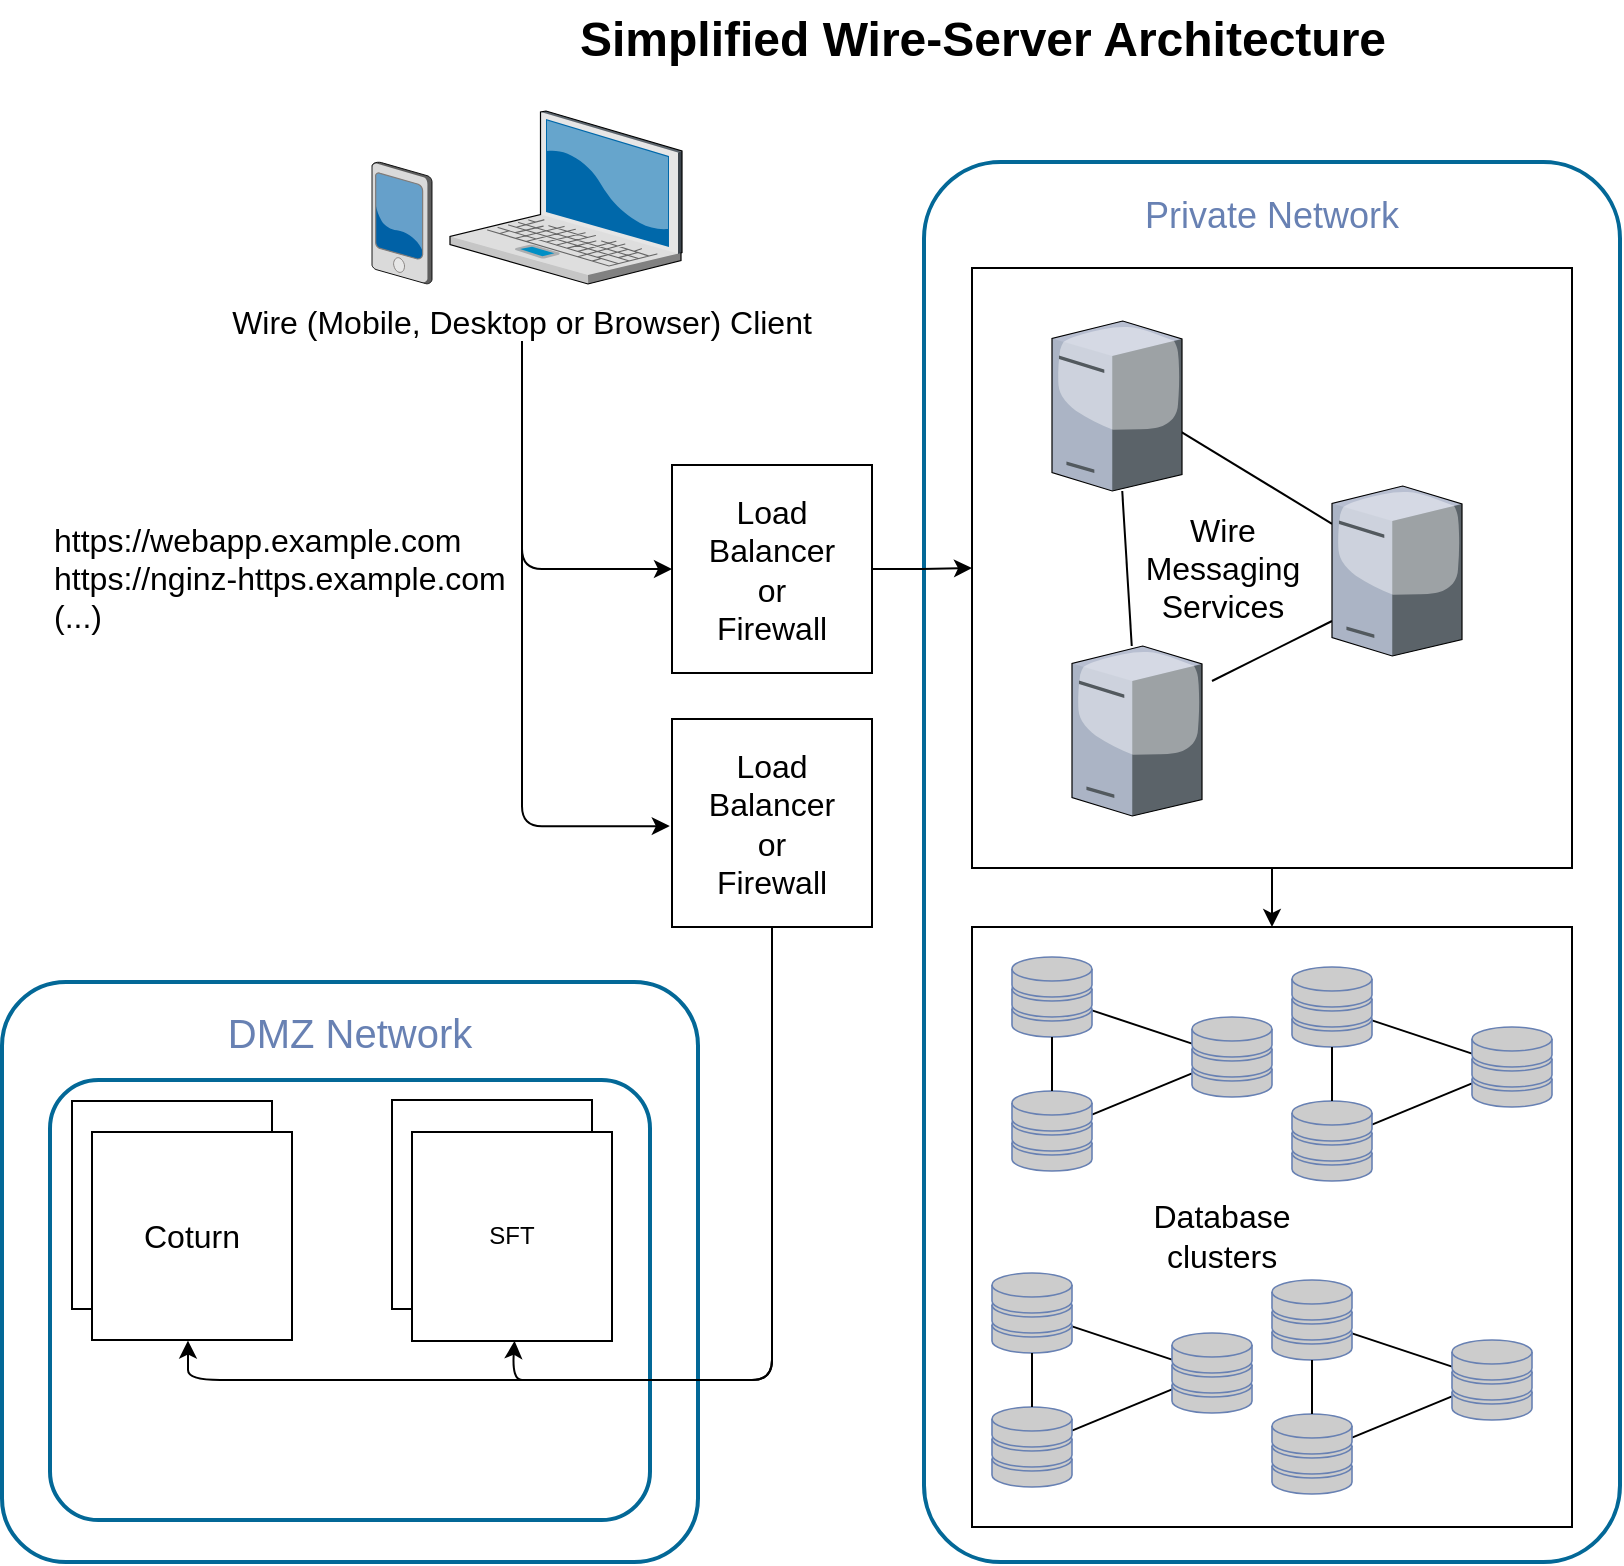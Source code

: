 <mxfile version="28.0.4">
  <diagram name="Page-1" id="e3a06f82-3646-2815-327d-82caf3d4e204">
    <mxGraphModel dx="1425" dy="806" grid="1" gridSize="10" guides="1" tooltips="1" connect="1" arrows="1" fold="1" page="1" pageScale="1.5" pageWidth="1169" pageHeight="826" background="none" math="0" shadow="0">
      <root>
        <mxCell id="0" style=";html=1;" />
        <mxCell id="1" style=";html=1;" parent="0" />
        <mxCell id="JztUD99mnlcokoezC9-C-1" value="&lt;font style=&quot;font-size: 20px;&quot; face=&quot;Helvetica&quot;&gt;DMZ Network&lt;/font&gt;" style="rounded=1;whiteSpace=wrap;html=1;shadow=0;comic=0;strokeColor=#036897;strokeWidth=2;fillColor=none;fontFamily=Verdana;fontSize=28;fontColor=#6881B3;align=center;arcSize=11;verticalAlign=top;" vertex="1" parent="1">
          <mxGeometry x="315" y="511" width="348" height="290" as="geometry" />
        </mxCell>
        <mxCell id="L6lRWaiFYsqNyg9JIEbJ-4" value="" style="whiteSpace=wrap;html=1;aspect=fixed;" parent="1" vertex="1">
          <mxGeometry x="800" y="483.5" width="300" height="300" as="geometry" />
        </mxCell>
        <mxCell id="L6lRWaiFYsqNyg9JIEbJ-16" value="" style="rounded=0;orthogonalLoop=1;jettySize=auto;html=1;endArrow=none;endFill=0;" parent="1" source="L6lRWaiFYsqNyg9JIEbJ-9" target="L6lRWaiFYsqNyg9JIEbJ-14" edge="1">
          <mxGeometry relative="1" as="geometry">
            <mxPoint x="900" y="657.071" as="sourcePoint" />
            <mxPoint x="940" y="639.929" as="targetPoint" />
          </mxGeometry>
        </mxCell>
        <mxCell id="6a7d8f32e03d9370-1" value="" style="verticalLabelPosition=bottom;aspect=fixed;html=1;verticalAlign=top;strokeColor=none;shape=mxgraph.citrix.laptop_2;fillColor=#66B2FF;gradientColor=#0066CC;fontSize=14;" parent="1" vertex="1">
          <mxGeometry x="539.0" y="75.5" width="116" height="86.5" as="geometry" />
        </mxCell>
        <mxCell id="6a7d8f32e03d9370-6" value="" style="verticalLabelPosition=bottom;aspect=fixed;html=1;verticalAlign=top;strokeColor=none;shape=mxgraph.citrix.pda;fillColor=#66B2FF;gradientColor=#0066CC;fontSize=14;" parent="1" vertex="1">
          <mxGeometry x="500.0" y="101" width="30" height="61" as="geometry" />
        </mxCell>
        <mxCell id="6a7d8f32e03d9370-62" value="Simplified Wire-Server Architecture" style="text;strokeColor=none;fillColor=none;html=1;fontSize=24;fontStyle=1;verticalAlign=middle;align=center;" parent="1" vertex="1">
          <mxGeometry x="490" y="20" width="630" height="40" as="geometry" />
        </mxCell>
        <mxCell id="L6lRWaiFYsqNyg9JIEbJ-8" value="&lt;font style=&quot;font-size: 18px&quot; face=&quot;Helvetica&quot;&gt;Private Network&lt;/font&gt;" style="rounded=1;whiteSpace=wrap;html=1;shadow=0;comic=0;strokeColor=#036897;strokeWidth=2;fillColor=none;fontFamily=Verdana;fontSize=28;fontColor=#6881B3;align=center;arcSize=11;verticalAlign=top;" parent="1" vertex="1">
          <mxGeometry x="776" y="101" width="348" height="700" as="geometry" />
        </mxCell>
        <mxCell id="L6lRWaiFYsqNyg9JIEbJ-9" value="" style="fontColor=#0066CC;verticalAlign=top;verticalLabelPosition=bottom;labelPosition=center;align=center;html=1;fillColor=#CCCCCC;strokeColor=#6881B3;gradientColor=none;gradientDirection=north;strokeWidth=2;shape=mxgraph.networks.storage;rounded=0;shadow=0;comic=0;" parent="1" vertex="1">
          <mxGeometry x="820" y="498.5" width="40" height="40" as="geometry" />
        </mxCell>
        <mxCell id="L6lRWaiFYsqNyg9JIEbJ-15" value="" style="rounded=0;orthogonalLoop=1;jettySize=auto;html=1;endArrow=none;endFill=0;" parent="1" source="L6lRWaiFYsqNyg9JIEbJ-12" target="L6lRWaiFYsqNyg9JIEbJ-14" edge="1">
          <mxGeometry relative="1" as="geometry" />
        </mxCell>
        <mxCell id="L6lRWaiFYsqNyg9JIEbJ-12" value="" style="fontColor=#0066CC;verticalAlign=top;verticalLabelPosition=bottom;labelPosition=center;align=center;html=1;fillColor=#CCCCCC;strokeColor=#6881B3;gradientColor=none;gradientDirection=north;strokeWidth=2;shape=mxgraph.networks.storage;rounded=0;shadow=0;comic=0;" parent="1" vertex="1">
          <mxGeometry x="820" y="565.5" width="40" height="40" as="geometry" />
        </mxCell>
        <mxCell id="L6lRWaiFYsqNyg9JIEbJ-14" value="" style="fontColor=#0066CC;verticalAlign=top;verticalLabelPosition=bottom;labelPosition=center;align=center;html=1;fillColor=#CCCCCC;strokeColor=#6881B3;gradientColor=none;gradientDirection=north;strokeWidth=2;shape=mxgraph.networks.storage;rounded=0;shadow=0;comic=0;" parent="1" vertex="1">
          <mxGeometry x="910" y="528.5" width="40" height="40" as="geometry" />
        </mxCell>
        <mxCell id="L6lRWaiFYsqNyg9JIEbJ-17" value="" style="rounded=0;orthogonalLoop=1;jettySize=auto;html=1;endArrow=none;endFill=0;" parent="1" source="L6lRWaiFYsqNyg9JIEbJ-12" target="L6lRWaiFYsqNyg9JIEbJ-9" edge="1">
          <mxGeometry relative="1" as="geometry">
            <mxPoint x="910" y="667.071" as="sourcePoint" />
            <mxPoint x="950" y="649.929" as="targetPoint" />
          </mxGeometry>
        </mxCell>
        <mxCell id="L6lRWaiFYsqNyg9JIEbJ-18" value="&lt;div&gt;Database clusters&lt;/div&gt;" style="text;html=1;strokeColor=none;fillColor=none;align=center;verticalAlign=middle;whiteSpace=wrap;rounded=0;fontSize=16;" parent="1" vertex="1">
          <mxGeometry x="905" y="626.75" width="40" height="22.5" as="geometry" />
        </mxCell>
        <mxCell id="L6lRWaiFYsqNyg9JIEbJ-20" value="" style="whiteSpace=wrap;html=1;aspect=fixed;" parent="1" vertex="1">
          <mxGeometry x="800" y="154" width="300" height="300" as="geometry" />
        </mxCell>
        <mxCell id="L6lRWaiFYsqNyg9JIEbJ-21" value="" style="rounded=0;orthogonalLoop=1;jettySize=auto;html=1;endArrow=none;endFill=0;exitX=0.908;exitY=0.612;exitDx=0;exitDy=0;exitPerimeter=0;" parent="1" source="L6lRWaiFYsqNyg9JIEbJ-30" edge="1">
          <mxGeometry relative="1" as="geometry">
            <mxPoint x="920" y="253.594" as="sourcePoint" />
            <mxPoint x="980" y="281.906" as="targetPoint" />
          </mxGeometry>
        </mxCell>
        <mxCell id="L6lRWaiFYsqNyg9JIEbJ-23" value="" style="rounded=0;orthogonalLoop=1;jettySize=auto;html=1;endArrow=none;endFill=0;" parent="1" edge="1">
          <mxGeometry relative="1" as="geometry">
            <mxPoint x="920" y="360.5" as="sourcePoint" />
            <mxPoint x="980" y="330.5" as="targetPoint" />
          </mxGeometry>
        </mxCell>
        <mxCell id="L6lRWaiFYsqNyg9JIEbJ-26" value="" style="rounded=0;orthogonalLoop=1;jettySize=auto;html=1;endArrow=none;endFill=0;" parent="1" source="L6lRWaiFYsqNyg9JIEbJ-29" target="L6lRWaiFYsqNyg9JIEbJ-30" edge="1">
          <mxGeometry relative="1" as="geometry">
            <mxPoint x="870" y="335.5" as="sourcePoint" />
            <mxPoint x="870" y="280" as="targetPoint" />
          </mxGeometry>
        </mxCell>
        <mxCell id="L6lRWaiFYsqNyg9JIEbJ-27" value="Wire Messaging Services" style="text;html=1;strokeColor=none;fillColor=none;align=center;verticalAlign=middle;whiteSpace=wrap;rounded=0;fontSize=16;" parent="1" vertex="1">
          <mxGeometry x="872.5" y="294" width="105" height="20" as="geometry" />
        </mxCell>
        <mxCell id="L6lRWaiFYsqNyg9JIEbJ-28" value="" style="verticalLabelPosition=bottom;aspect=fixed;html=1;verticalAlign=top;strokeColor=none;shape=mxgraph.citrix.tower_server;rounded=0;shadow=0;comic=0;fontFamily=Verdana;" parent="1" vertex="1">
          <mxGeometry x="980" y="263" width="65" height="85" as="geometry" />
        </mxCell>
        <mxCell id="L6lRWaiFYsqNyg9JIEbJ-29" value="" style="verticalLabelPosition=bottom;aspect=fixed;html=1;verticalAlign=top;strokeColor=none;shape=mxgraph.citrix.tower_server;rounded=0;shadow=0;comic=0;fontFamily=Verdana;" parent="1" vertex="1">
          <mxGeometry x="850" y="343" width="65" height="85" as="geometry" />
        </mxCell>
        <mxCell id="L6lRWaiFYsqNyg9JIEbJ-30" value="" style="verticalLabelPosition=bottom;aspect=fixed;html=1;verticalAlign=top;strokeColor=none;shape=mxgraph.citrix.tower_server;rounded=0;shadow=0;comic=0;fontFamily=Verdana;" parent="1" vertex="1">
          <mxGeometry x="840" y="180.5" width="65" height="85" as="geometry" />
        </mxCell>
        <mxCell id="L6lRWaiFYsqNyg9JIEbJ-35" value="" style="rounded=0;orthogonalLoop=1;jettySize=auto;html=1;endArrow=none;endFill=0;" parent="1" source="L6lRWaiFYsqNyg9JIEbJ-36" target="L6lRWaiFYsqNyg9JIEbJ-39" edge="1">
          <mxGeometry relative="1" as="geometry">
            <mxPoint x="1030" y="818.571" as="sourcePoint" />
            <mxPoint x="1070" y="801.429" as="targetPoint" />
          </mxGeometry>
        </mxCell>
        <mxCell id="L6lRWaiFYsqNyg9JIEbJ-36" value="" style="fontColor=#0066CC;verticalAlign=top;verticalLabelPosition=bottom;labelPosition=center;align=center;html=1;fillColor=#CCCCCC;strokeColor=#6881B3;gradientColor=none;gradientDirection=north;strokeWidth=2;shape=mxgraph.networks.storage;rounded=0;shadow=0;comic=0;" parent="1" vertex="1">
          <mxGeometry x="950" y="660" width="40" height="40" as="geometry" />
        </mxCell>
        <mxCell id="L6lRWaiFYsqNyg9JIEbJ-37" value="" style="rounded=0;orthogonalLoop=1;jettySize=auto;html=1;endArrow=none;endFill=0;" parent="1" source="L6lRWaiFYsqNyg9JIEbJ-38" target="L6lRWaiFYsqNyg9JIEbJ-39" edge="1">
          <mxGeometry relative="1" as="geometry" />
        </mxCell>
        <mxCell id="L6lRWaiFYsqNyg9JIEbJ-38" value="" style="fontColor=#0066CC;verticalAlign=top;verticalLabelPosition=bottom;labelPosition=center;align=center;html=1;fillColor=#CCCCCC;strokeColor=#6881B3;gradientColor=none;gradientDirection=north;strokeWidth=2;shape=mxgraph.networks.storage;rounded=0;shadow=0;comic=0;" parent="1" vertex="1">
          <mxGeometry x="950" y="727" width="40" height="40" as="geometry" />
        </mxCell>
        <mxCell id="L6lRWaiFYsqNyg9JIEbJ-39" value="" style="fontColor=#0066CC;verticalAlign=top;verticalLabelPosition=bottom;labelPosition=center;align=center;html=1;fillColor=#CCCCCC;strokeColor=#6881B3;gradientColor=none;gradientDirection=north;strokeWidth=2;shape=mxgraph.networks.storage;rounded=0;shadow=0;comic=0;" parent="1" vertex="1">
          <mxGeometry x="1040" y="690" width="40" height="40" as="geometry" />
        </mxCell>
        <mxCell id="L6lRWaiFYsqNyg9JIEbJ-40" value="" style="rounded=0;orthogonalLoop=1;jettySize=auto;html=1;endArrow=none;endFill=0;" parent="1" source="L6lRWaiFYsqNyg9JIEbJ-38" target="L6lRWaiFYsqNyg9JIEbJ-36" edge="1">
          <mxGeometry relative="1" as="geometry">
            <mxPoint x="1040" y="828.571" as="sourcePoint" />
            <mxPoint x="1080" y="811.429" as="targetPoint" />
          </mxGeometry>
        </mxCell>
        <mxCell id="L6lRWaiFYsqNyg9JIEbJ-41" value="" style="rounded=0;orthogonalLoop=1;jettySize=auto;html=1;endArrow=none;endFill=0;" parent="1" source="L6lRWaiFYsqNyg9JIEbJ-42" target="L6lRWaiFYsqNyg9JIEbJ-45" edge="1">
          <mxGeometry relative="1" as="geometry">
            <mxPoint x="890" y="815.071" as="sourcePoint" />
            <mxPoint x="930" y="797.929" as="targetPoint" />
          </mxGeometry>
        </mxCell>
        <mxCell id="L6lRWaiFYsqNyg9JIEbJ-42" value="" style="fontColor=#0066CC;verticalAlign=top;verticalLabelPosition=bottom;labelPosition=center;align=center;html=1;fillColor=#CCCCCC;strokeColor=#6881B3;gradientColor=none;gradientDirection=north;strokeWidth=2;shape=mxgraph.networks.storage;rounded=0;shadow=0;comic=0;" parent="1" vertex="1">
          <mxGeometry x="810" y="656.5" width="40" height="40" as="geometry" />
        </mxCell>
        <mxCell id="L6lRWaiFYsqNyg9JIEbJ-43" value="" style="rounded=0;orthogonalLoop=1;jettySize=auto;html=1;endArrow=none;endFill=0;" parent="1" source="L6lRWaiFYsqNyg9JIEbJ-44" target="L6lRWaiFYsqNyg9JIEbJ-45" edge="1">
          <mxGeometry relative="1" as="geometry" />
        </mxCell>
        <mxCell id="L6lRWaiFYsqNyg9JIEbJ-44" value="" style="fontColor=#0066CC;verticalAlign=top;verticalLabelPosition=bottom;labelPosition=center;align=center;html=1;fillColor=#CCCCCC;strokeColor=#6881B3;gradientColor=none;gradientDirection=north;strokeWidth=2;shape=mxgraph.networks.storage;rounded=0;shadow=0;comic=0;" parent="1" vertex="1">
          <mxGeometry x="810" y="723.5" width="40" height="40" as="geometry" />
        </mxCell>
        <mxCell id="L6lRWaiFYsqNyg9JIEbJ-45" value="" style="fontColor=#0066CC;verticalAlign=top;verticalLabelPosition=bottom;labelPosition=center;align=center;html=1;fillColor=#CCCCCC;strokeColor=#6881B3;gradientColor=none;gradientDirection=north;strokeWidth=2;shape=mxgraph.networks.storage;rounded=0;shadow=0;comic=0;" parent="1" vertex="1">
          <mxGeometry x="900" y="686.5" width="40" height="40" as="geometry" />
        </mxCell>
        <mxCell id="L6lRWaiFYsqNyg9JIEbJ-46" value="" style="rounded=0;orthogonalLoop=1;jettySize=auto;html=1;endArrow=none;endFill=0;" parent="1" source="L6lRWaiFYsqNyg9JIEbJ-44" target="L6lRWaiFYsqNyg9JIEbJ-42" edge="1">
          <mxGeometry relative="1" as="geometry">
            <mxPoint x="900" y="825.071" as="sourcePoint" />
            <mxPoint x="940" y="807.929" as="targetPoint" />
          </mxGeometry>
        </mxCell>
        <mxCell id="L6lRWaiFYsqNyg9JIEbJ-47" value="" style="rounded=0;orthogonalLoop=1;jettySize=auto;html=1;endArrow=none;endFill=0;" parent="1" source="L6lRWaiFYsqNyg9JIEbJ-48" target="L6lRWaiFYsqNyg9JIEbJ-51" edge="1">
          <mxGeometry relative="1" as="geometry">
            <mxPoint x="1040" y="662.071" as="sourcePoint" />
            <mxPoint x="1080" y="644.929" as="targetPoint" />
          </mxGeometry>
        </mxCell>
        <mxCell id="L6lRWaiFYsqNyg9JIEbJ-48" value="" style="fontColor=#0066CC;verticalAlign=top;verticalLabelPosition=bottom;labelPosition=center;align=center;html=1;fillColor=#CCCCCC;strokeColor=#6881B3;gradientColor=none;gradientDirection=north;strokeWidth=2;shape=mxgraph.networks.storage;rounded=0;shadow=0;comic=0;" parent="1" vertex="1">
          <mxGeometry x="960" y="503.5" width="40" height="40" as="geometry" />
        </mxCell>
        <mxCell id="L6lRWaiFYsqNyg9JIEbJ-49" value="" style="rounded=0;orthogonalLoop=1;jettySize=auto;html=1;endArrow=none;endFill=0;" parent="1" source="L6lRWaiFYsqNyg9JIEbJ-50" target="L6lRWaiFYsqNyg9JIEbJ-51" edge="1">
          <mxGeometry relative="1" as="geometry" />
        </mxCell>
        <mxCell id="L6lRWaiFYsqNyg9JIEbJ-50" value="" style="fontColor=#0066CC;verticalAlign=top;verticalLabelPosition=bottom;labelPosition=center;align=center;html=1;fillColor=#CCCCCC;strokeColor=#6881B3;gradientColor=none;gradientDirection=north;strokeWidth=2;shape=mxgraph.networks.storage;rounded=0;shadow=0;comic=0;" parent="1" vertex="1">
          <mxGeometry x="960" y="570.5" width="40" height="40" as="geometry" />
        </mxCell>
        <mxCell id="L6lRWaiFYsqNyg9JIEbJ-51" value="" style="fontColor=#0066CC;verticalAlign=top;verticalLabelPosition=bottom;labelPosition=center;align=center;html=1;fillColor=#CCCCCC;strokeColor=#6881B3;gradientColor=none;gradientDirection=north;strokeWidth=2;shape=mxgraph.networks.storage;rounded=0;shadow=0;comic=0;" parent="1" vertex="1">
          <mxGeometry x="1050" y="533.5" width="40" height="40" as="geometry" />
        </mxCell>
        <mxCell id="L6lRWaiFYsqNyg9JIEbJ-52" value="" style="rounded=0;orthogonalLoop=1;jettySize=auto;html=1;endArrow=none;endFill=0;" parent="1" source="L6lRWaiFYsqNyg9JIEbJ-50" target="L6lRWaiFYsqNyg9JIEbJ-48" edge="1">
          <mxGeometry relative="1" as="geometry">
            <mxPoint x="1050" y="672.071" as="sourcePoint" />
            <mxPoint x="1090" y="654.929" as="targetPoint" />
          </mxGeometry>
        </mxCell>
        <mxCell id="L6lRWaiFYsqNyg9JIEbJ-54" value="" style="edgeStyle=orthogonalEdgeStyle;rounded=0;orthogonalLoop=1;jettySize=auto;html=1;endArrow=classic;endFill=1;fontSize=16;" parent="1" source="L6lRWaiFYsqNyg9JIEbJ-53" target="L6lRWaiFYsqNyg9JIEbJ-20" edge="1">
          <mxGeometry relative="1" as="geometry" />
        </mxCell>
        <mxCell id="L6lRWaiFYsqNyg9JIEbJ-53" value="&lt;div&gt;Load Balancer &lt;br&gt;or&lt;br&gt;Firewall&lt;br&gt;&lt;/div&gt;" style="rounded=0;whiteSpace=wrap;html=1;fontSize=16;" parent="1" vertex="1">
          <mxGeometry x="650" y="252.5" width="100" height="104" as="geometry" />
        </mxCell>
        <mxCell id="L6lRWaiFYsqNyg9JIEbJ-56" value="" style="endArrow=classic;html=1;fontSize=16;" parent="1" source="L6lRWaiFYsqNyg9JIEbJ-20" target="L6lRWaiFYsqNyg9JIEbJ-4" edge="1">
          <mxGeometry width="50" height="50" relative="1" as="geometry">
            <mxPoint x="240" y="555.5" as="sourcePoint" />
            <mxPoint x="290" y="505.5" as="targetPoint" />
          </mxGeometry>
        </mxCell>
        <UserObject label="https://webapp.example.com&lt;br&gt;&lt;div&gt;https://nginz-https.example.com&lt;/div&gt;(...)" link="https://wire-app.example.comhttps://wire-api.example.com(...)" id="L6lRWaiFYsqNyg9JIEbJ-68">
          <mxCell style="text;html=1;fontSize=16;" parent="1" vertex="1">
            <mxGeometry x="339" y="274" width="250" height="30" as="geometry" />
          </mxCell>
        </UserObject>
        <mxCell id="L6lRWaiFYsqNyg9JIEbJ-69" value="Wire (Mobile, Desktop or Browser) Client" style="text;html=1;strokeColor=none;fillColor=none;align=center;verticalAlign=middle;whiteSpace=wrap;rounded=0;fontSize=16;" parent="1" vertex="1">
          <mxGeometry x="415" y="170.5" width="320" height="20" as="geometry" />
        </mxCell>
        <mxCell id="L6lRWaiFYsqNyg9JIEbJ-71" value="" style="endArrow=classic;html=1;fontSize=16;exitX=0.5;exitY=1;exitDx=0;exitDy=0;entryX=0;entryY=0.5;entryDx=0;entryDy=0;edgeStyle=orthogonalEdgeStyle;" parent="1" source="L6lRWaiFYsqNyg9JIEbJ-69" target="L6lRWaiFYsqNyg9JIEbJ-53" edge="1">
          <mxGeometry width="50" height="50" relative="1" as="geometry">
            <mxPoint x="525" y="393" as="sourcePoint" />
            <mxPoint x="575" y="343" as="targetPoint" />
          </mxGeometry>
        </mxCell>
        <mxCell id="L6lRWaiFYsqNyg9JIEbJ-72" value="" style="endArrow=classic;html=1;fontSize=16;exitX=0.5;exitY=1;exitDx=0;exitDy=0;edgeStyle=orthogonalEdgeStyle;entryX=-0.011;entryY=0.515;entryDx=0;entryDy=0;entryPerimeter=0;" parent="1" source="L6lRWaiFYsqNyg9JIEbJ-69" target="JztUD99mnlcokoezC9-C-2" edge="1">
          <mxGeometry width="50" height="50" relative="1" as="geometry">
            <mxPoint x="554" y="328.0" as="sourcePoint" />
            <mxPoint x="630" y="440" as="targetPoint" />
            <Array as="points">
              <mxPoint x="575" y="433" />
            </Array>
          </mxGeometry>
        </mxCell>
        <mxCell id="JztUD99mnlcokoezC9-C-21" value="&lt;div&gt;&lt;font style=&quot;font-size: 18px;&quot;&gt;&lt;span style=&quot;color: rgba(0, 0, 0, 0);&quot;&gt;&lt;span style=&quot;color: rgb(255, 255, 255);&quot;&gt;&lt;span&gt;&lt;span style=&quot;color: rgba(0, 0, 0, 0);&quot;&gt;&lt;span style=&quot;color: light-dark(rgb(0, 0, 0), rgb(93, 188, 164));&quot;&gt;&lt;br&gt;&lt;/span&gt;&lt;/span&gt;&lt;/span&gt;&lt;/span&gt;&lt;/span&gt;&lt;/font&gt;&lt;/div&gt;&lt;div&gt;&lt;font style=&quot;font-size: 18px;&quot;&gt;&lt;span style=&quot;color: rgba(0, 0, 0, 0);&quot;&gt;&lt;span style=&quot;color: rgba(0, 0, 0, 0);&quot;&gt;&lt;span style=&quot;color: rgba(0, 0, 0, 0);&quot;&gt;&lt;span style=&quot;color: rgba(0, 0, 0, 0);&quot;&gt;&lt;span style=&quot;color: rgba(0, 0, 0, 0);&quot;&gt;&lt;span style=&quot;color: rgba(0, 0, 0, 0);&quot;&gt;&lt;br&gt;&lt;/span&gt;&lt;/span&gt;&lt;/span&gt;&lt;/span&gt;&lt;/span&gt;&lt;/span&gt;&lt;/font&gt;&lt;/div&gt;&lt;div&gt;&lt;font style=&quot;font-size: 18px;&quot;&gt;&lt;span style=&quot;color: rgba(0, 0, 0, 0);&quot;&gt;&lt;span style=&quot;color: rgba(0, 0, 0, 0);&quot;&gt;&lt;span style=&quot;color: rgba(0, 0, 0, 0);&quot;&gt;&lt;span style=&quot;color: rgba(0, 0, 0, 0);&quot;&gt;&lt;span style=&quot;color: rgba(0, 0, 0, 0);&quot;&gt;&lt;span style=&quot;color: rgba(0, 0, 0, 0);&quot;&gt;&lt;br&gt;&lt;/span&gt;&lt;/span&gt;&lt;/span&gt;&lt;/span&gt;&lt;/span&gt;&lt;/span&gt;&lt;/font&gt;&lt;/div&gt;&lt;div&gt;&lt;font style=&quot;font-size: 18px;&quot;&gt;&lt;span style=&quot;color: rgba(0, 0, 0, 0);&quot;&gt;&lt;span style=&quot;color: rgba(0, 0, 0, 0);&quot;&gt;&lt;span style=&quot;color: rgba(0, 0, 0, 0);&quot;&gt;&lt;span style=&quot;color: rgba(0, 0, 0, 0);&quot;&gt;&lt;span style=&quot;color: rgba(0, 0, 0, 0);&quot;&gt;&lt;span style=&quot;color: rgba(0, 0, 0, 0);&quot;&gt;&lt;br&gt;&lt;/span&gt;&lt;/span&gt;&lt;/span&gt;&lt;/span&gt;&lt;/span&gt;&lt;/span&gt;&lt;/font&gt;&lt;/div&gt;&lt;div&gt;&lt;font style=&quot;font-size: 18px;&quot;&gt;&lt;span style=&quot;color: rgba(0, 0, 0, 0);&quot;&gt;&lt;span style=&quot;color: rgba(0, 0, 0, 0);&quot;&gt;&lt;span style=&quot;color: rgba(0, 0, 0, 0);&quot;&gt;&lt;span style=&quot;color: rgba(0, 0, 0, 0);&quot;&gt;&lt;span style=&quot;color: rgba(0, 0, 0, 0);&quot;&gt;&lt;span style=&quot;color: rgba(0, 0, 0, 0);&quot;&gt;&lt;br&gt;&lt;/span&gt;&lt;/span&gt;&lt;/span&gt;&lt;/span&gt;&lt;/span&gt;&lt;/span&gt;&lt;/font&gt;&lt;/div&gt;&lt;div&gt;&lt;font style=&quot;font-size: 18px;&quot;&gt;&lt;span style=&quot;color: rgba(0, 0, 0, 0);&quot;&gt;&lt;span style=&quot;color: rgba(0, 0, 0, 0);&quot;&gt;&lt;span style=&quot;color: rgba(0, 0, 0, 0);&quot;&gt;&lt;span style=&quot;color: rgba(0, 0, 0, 0);&quot;&gt;&lt;span style=&quot;color: rgba(0, 0, 0, 0);&quot;&gt;&lt;span style=&quot;color: rgba(0, 0, 0, 0);&quot;&gt;&lt;br&gt;&lt;/span&gt;&lt;/span&gt;&lt;/span&gt;&lt;/span&gt;&lt;/span&gt;&lt;/span&gt;&lt;/font&gt;&lt;/div&gt;&lt;div&gt;&lt;font style=&quot;font-size: 18px;&quot;&gt;&lt;span style=&quot;color: rgba(0, 0, 0, 0);&quot;&gt;&lt;span style=&quot;color: rgba(0, 0, 0, 0);&quot;&gt;&lt;span style=&quot;color: rgba(0, 0, 0, 0);&quot;&gt;&lt;span style=&quot;color: rgba(0, 0, 0, 0);&quot;&gt;&lt;span style=&quot;color: rgba(0, 0, 0, 0);&quot;&gt;&lt;span style=&quot;color: rgba(0, 0, 0, 0);&quot;&gt;&lt;br&gt;&lt;/span&gt;&lt;/span&gt;&lt;/span&gt;&lt;/span&gt;&lt;/span&gt;&lt;/span&gt;&lt;/font&gt;&lt;/div&gt;&lt;div&gt;&lt;font style=&quot;font-size: 18px;&quot;&gt;&lt;span style=&quot;color: rgba(0, 0, 0, 0);&quot;&gt;&lt;span style=&quot;color: rgba(0, 0, 0, 0);&quot;&gt;&lt;span style=&quot;color: rgba(0, 0, 0, 0);&quot;&gt;&lt;span style=&quot;color: rgba(0, 0, 0, 0);&quot;&gt;&lt;span style=&quot;color: rgba(0, 0, 0, 0);&quot;&gt;&lt;span style=&quot;color: rgba(0, 0, 0, 0);&quot;&gt;Wire Calling Services&lt;/span&gt;&lt;/span&gt;&lt;/span&gt;&lt;/span&gt;&lt;/span&gt;&lt;/span&gt;&lt;/font&gt;&lt;/div&gt;" style="rounded=1;whiteSpace=wrap;html=1;strokeColor=#036897;shadow=0;comic=0;strokeWidth=2;align=center;verticalAlign=top;arcSize=11;fontFamily=Helvetica;fontSize=20;fontColor=#6881B3;fillColor=none;" vertex="1" parent="1">
          <mxGeometry x="339" y="560" width="300" height="220" as="geometry" />
        </mxCell>
        <mxCell id="JztUD99mnlcokoezC9-C-2" value="&lt;div&gt;Load Balancer &lt;br&gt;or&lt;br&gt;Firewall&lt;br&gt;&lt;/div&gt;" style="rounded=0;whiteSpace=wrap;html=1;fontSize=16;" vertex="1" parent="1">
          <mxGeometry x="650" y="379.5" width="100" height="104" as="geometry" />
        </mxCell>
        <mxCell id="JztUD99mnlcokoezC9-C-9" value="SFT" style="rounded=0;whiteSpace=wrap;html=1;" vertex="1" parent="1">
          <mxGeometry x="510" y="570" width="100" height="104.5" as="geometry" />
        </mxCell>
        <mxCell id="JztUD99mnlcokoezC9-C-10" value="SFT" style="rounded=0;whiteSpace=wrap;html=1;" vertex="1" parent="1">
          <mxGeometry x="520" y="586" width="100" height="104.5" as="geometry" />
        </mxCell>
        <mxCell id="JztUD99mnlcokoezC9-C-16" value="" style="curved=1;endArrow=classic;html=1;rounded=0;exitX=0.5;exitY=1;exitDx=0;exitDy=0;entryX=0.513;entryY=0.999;entryDx=0;entryDy=0;entryPerimeter=0;" edge="1" parent="1" source="JztUD99mnlcokoezC9-C-2" target="JztUD99mnlcokoezC9-C-10">
          <mxGeometry width="50" height="50" relative="1" as="geometry">
            <mxPoint x="450" y="631.5" as="sourcePoint" />
            <mxPoint x="680" y="700" as="targetPoint" />
            <Array as="points">
              <mxPoint x="700" y="580" />
              <mxPoint x="700" y="690" />
              <mxPoint x="700" y="710" />
              <mxPoint x="680" y="710" />
              <mxPoint x="620" y="710" />
              <mxPoint x="600" y="710" />
              <mxPoint x="580" y="710" />
              <mxPoint x="570" y="710" />
            </Array>
          </mxGeometry>
        </mxCell>
        <mxCell id="L6lRWaiFYsqNyg9JIEbJ-57" value="&lt;div&gt;Coturn&lt;/div&gt;" style="rounded=0;whiteSpace=wrap;html=1;fontSize=16;" parent="1" vertex="1">
          <mxGeometry x="350" y="570.5" width="100" height="104" as="geometry" />
        </mxCell>
        <mxCell id="L6lRWaiFYsqNyg9JIEbJ-59" value="Coturn" style="rounded=0;whiteSpace=wrap;html=1;fontSize=16;" parent="1" vertex="1">
          <mxGeometry x="360" y="586" width="100" height="104" as="geometry" />
        </mxCell>
        <mxCell id="JztUD99mnlcokoezC9-C-23" value="" style="curved=1;endArrow=classic;html=1;rounded=0;entryX=0.48;entryY=1.003;entryDx=0;entryDy=0;entryPerimeter=0;exitX=0.5;exitY=1;exitDx=0;exitDy=0;" edge="1" parent="1" source="JztUD99mnlcokoezC9-C-2" target="L6lRWaiFYsqNyg9JIEbJ-59">
          <mxGeometry width="50" height="50" relative="1" as="geometry">
            <mxPoint x="620" y="640" as="sourcePoint" />
            <mxPoint x="670" y="590" as="targetPoint" />
            <Array as="points">
              <mxPoint x="700" y="690" />
              <mxPoint x="700" y="710" />
              <mxPoint x="680" y="710" />
              <mxPoint x="440" y="710" />
              <mxPoint x="408" y="710" />
              <mxPoint x="408" y="700" />
            </Array>
          </mxGeometry>
        </mxCell>
      </root>
    </mxGraphModel>
  </diagram>
</mxfile>
